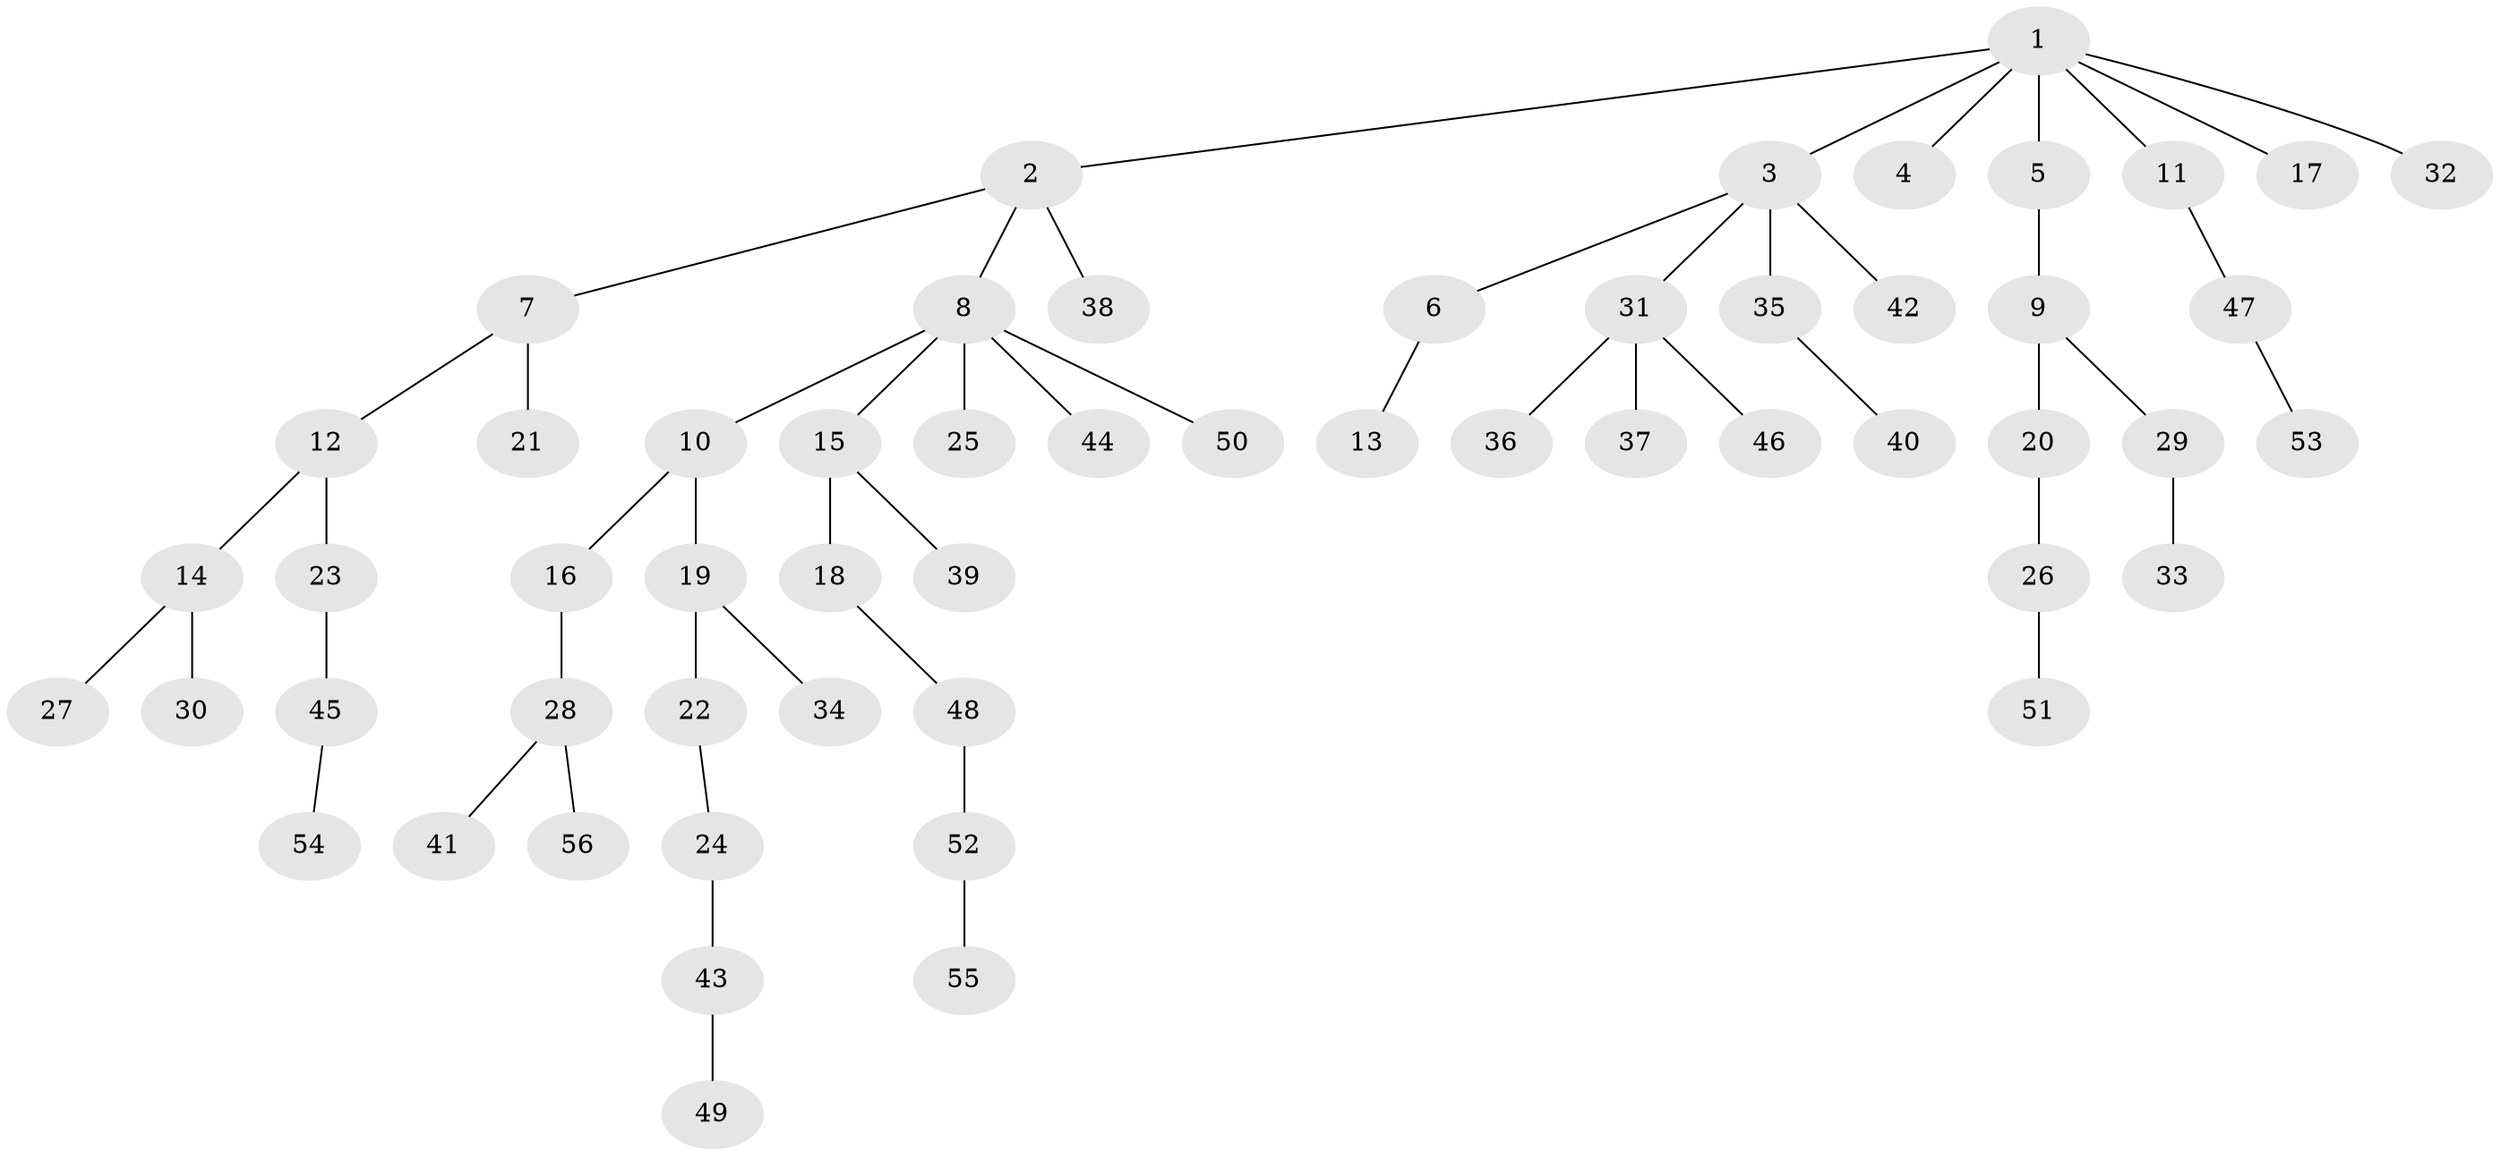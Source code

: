 // Generated by graph-tools (version 1.1) at 2025/02/03/09/25 03:02:20]
// undirected, 56 vertices, 55 edges
graph export_dot {
graph [start="1"]
  node [color=gray90,style=filled];
  1;
  2;
  3;
  4;
  5;
  6;
  7;
  8;
  9;
  10;
  11;
  12;
  13;
  14;
  15;
  16;
  17;
  18;
  19;
  20;
  21;
  22;
  23;
  24;
  25;
  26;
  27;
  28;
  29;
  30;
  31;
  32;
  33;
  34;
  35;
  36;
  37;
  38;
  39;
  40;
  41;
  42;
  43;
  44;
  45;
  46;
  47;
  48;
  49;
  50;
  51;
  52;
  53;
  54;
  55;
  56;
  1 -- 2;
  1 -- 3;
  1 -- 4;
  1 -- 5;
  1 -- 11;
  1 -- 17;
  1 -- 32;
  2 -- 7;
  2 -- 8;
  2 -- 38;
  3 -- 6;
  3 -- 31;
  3 -- 35;
  3 -- 42;
  5 -- 9;
  6 -- 13;
  7 -- 12;
  7 -- 21;
  8 -- 10;
  8 -- 15;
  8 -- 25;
  8 -- 44;
  8 -- 50;
  9 -- 20;
  9 -- 29;
  10 -- 16;
  10 -- 19;
  11 -- 47;
  12 -- 14;
  12 -- 23;
  14 -- 27;
  14 -- 30;
  15 -- 18;
  15 -- 39;
  16 -- 28;
  18 -- 48;
  19 -- 22;
  19 -- 34;
  20 -- 26;
  22 -- 24;
  23 -- 45;
  24 -- 43;
  26 -- 51;
  28 -- 41;
  28 -- 56;
  29 -- 33;
  31 -- 36;
  31 -- 37;
  31 -- 46;
  35 -- 40;
  43 -- 49;
  45 -- 54;
  47 -- 53;
  48 -- 52;
  52 -- 55;
}
